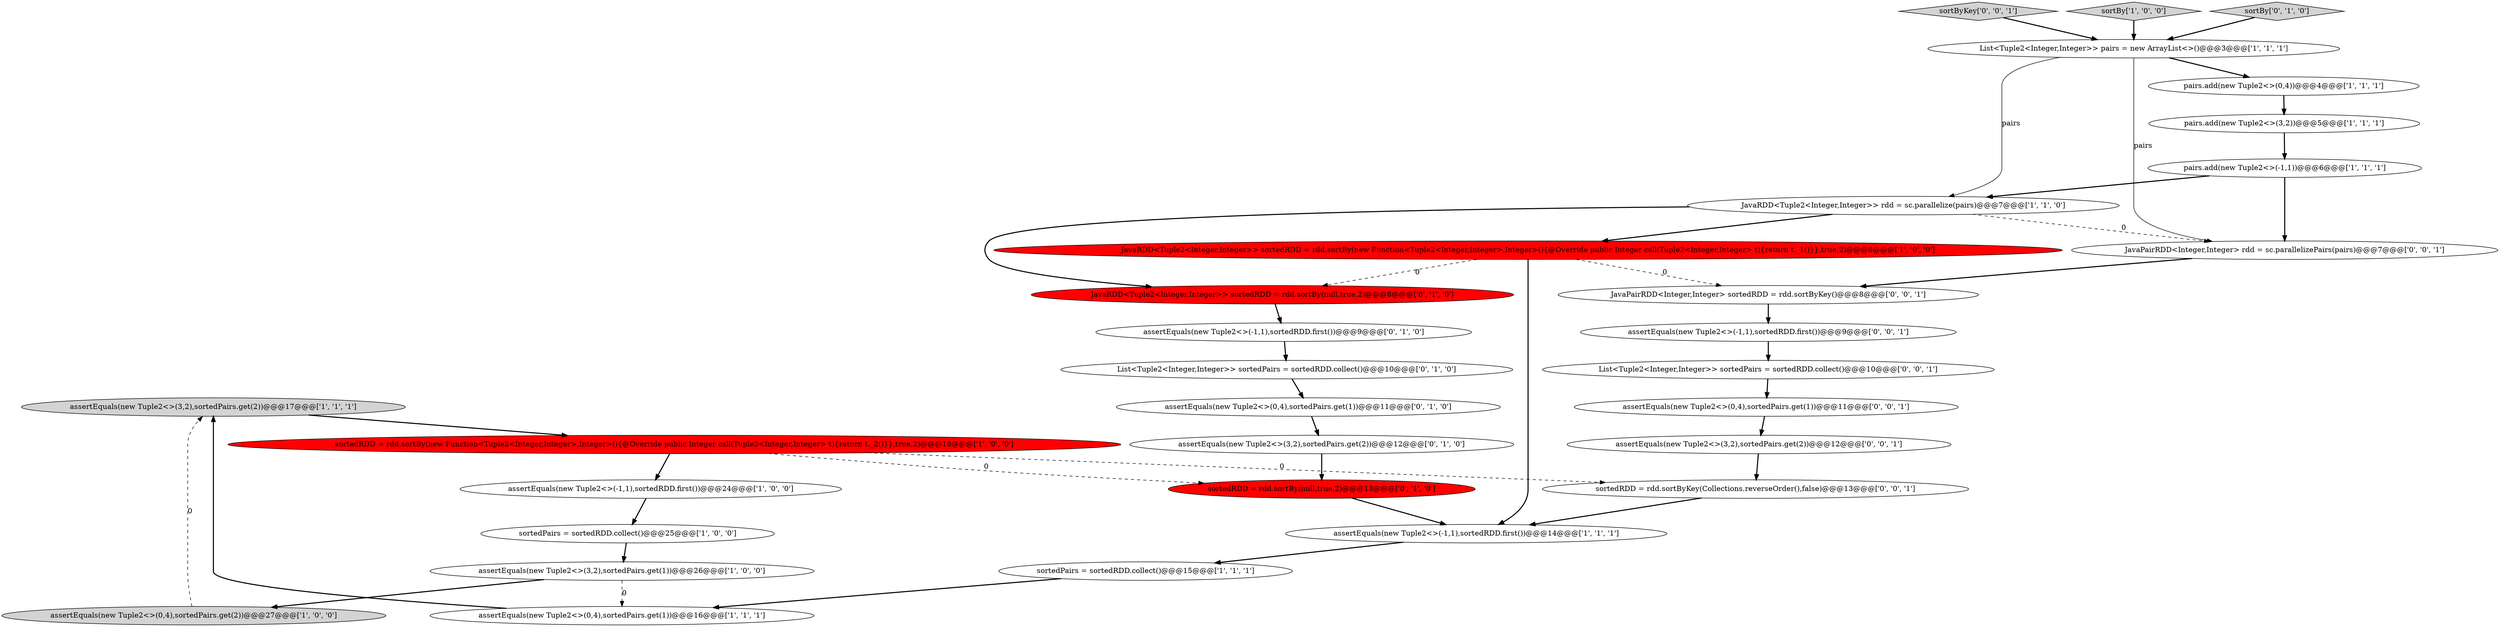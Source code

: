 digraph {
10 [style = filled, label = "assertEquals(new Tuple2<>(3,2),sortedPairs.get(2))@@@17@@@['1', '1', '1']", fillcolor = lightgray, shape = ellipse image = "AAA0AAABBB1BBB"];
21 [style = filled, label = "JavaRDD<Tuple2<Integer,Integer>> sortedRDD = rdd.sortBy(null,true,2)@@@8@@@['0', '1', '0']", fillcolor = red, shape = ellipse image = "AAA1AAABBB2BBB"];
26 [style = filled, label = "sortByKey['0', '0', '1']", fillcolor = lightgray, shape = diamond image = "AAA0AAABBB3BBB"];
7 [style = filled, label = "assertEquals(new Tuple2<>(-1,1),sortedRDD.first())@@@14@@@['1', '1', '1']", fillcolor = white, shape = ellipse image = "AAA0AAABBB1BBB"];
22 [style = filled, label = "assertEquals(new Tuple2<>(3,2),sortedPairs.get(2))@@@12@@@['0', '1', '0']", fillcolor = white, shape = ellipse image = "AAA0AAABBB2BBB"];
15 [style = filled, label = "sortBy['1', '0', '0']", fillcolor = lightgray, shape = diamond image = "AAA0AAABBB1BBB"];
23 [style = filled, label = "JavaPairRDD<Integer,Integer> sortedRDD = rdd.sortByKey()@@@8@@@['0', '0', '1']", fillcolor = white, shape = ellipse image = "AAA0AAABBB3BBB"];
1 [style = filled, label = "pairs.add(new Tuple2<>(3,2))@@@5@@@['1', '1', '1']", fillcolor = white, shape = ellipse image = "AAA0AAABBB1BBB"];
6 [style = filled, label = "pairs.add(new Tuple2<>(0,4))@@@4@@@['1', '1', '1']", fillcolor = white, shape = ellipse image = "AAA0AAABBB1BBB"];
3 [style = filled, label = "assertEquals(new Tuple2<>(-1,1),sortedRDD.first())@@@24@@@['1', '0', '0']", fillcolor = white, shape = ellipse image = "AAA0AAABBB1BBB"];
20 [style = filled, label = "sortBy['0', '1', '0']", fillcolor = lightgray, shape = diamond image = "AAA0AAABBB2BBB"];
12 [style = filled, label = "assertEquals(new Tuple2<>(0,4),sortedPairs.get(2))@@@27@@@['1', '0', '0']", fillcolor = lightgray, shape = ellipse image = "AAA0AAABBB1BBB"];
17 [style = filled, label = "assertEquals(new Tuple2<>(0,4),sortedPairs.get(1))@@@11@@@['0', '1', '0']", fillcolor = white, shape = ellipse image = "AAA0AAABBB2BBB"];
14 [style = filled, label = "JavaRDD<Tuple2<Integer,Integer>> sortedRDD = rdd.sortBy(new Function<Tuple2<Integer,Integer>,Integer>(){@Override public Integer call(Tuple2<Integer,Integer> t){return t._1()}},true,2)@@@8@@@['1', '0', '0']", fillcolor = red, shape = ellipse image = "AAA1AAABBB1BBB"];
13 [style = filled, label = "pairs.add(new Tuple2<>(-1,1))@@@6@@@['1', '1', '1']", fillcolor = white, shape = ellipse image = "AAA0AAABBB1BBB"];
25 [style = filled, label = "sortedRDD = rdd.sortByKey(Collections.reverseOrder(),false)@@@13@@@['0', '0', '1']", fillcolor = white, shape = ellipse image = "AAA0AAABBB3BBB"];
5 [style = filled, label = "sortedRDD = rdd.sortBy(new Function<Tuple2<Integer,Integer>,Integer>(){@Override public Integer call(Tuple2<Integer,Integer> t){return t._2()}},true,2)@@@18@@@['1', '0', '0']", fillcolor = red, shape = ellipse image = "AAA1AAABBB1BBB"];
0 [style = filled, label = "List<Tuple2<Integer,Integer>> pairs = new ArrayList<>()@@@3@@@['1', '1', '1']", fillcolor = white, shape = ellipse image = "AAA0AAABBB1BBB"];
9 [style = filled, label = "JavaRDD<Tuple2<Integer,Integer>> rdd = sc.parallelize(pairs)@@@7@@@['1', '1', '0']", fillcolor = white, shape = ellipse image = "AAA0AAABBB1BBB"];
29 [style = filled, label = "JavaPairRDD<Integer,Integer> rdd = sc.parallelizePairs(pairs)@@@7@@@['0', '0', '1']", fillcolor = white, shape = ellipse image = "AAA0AAABBB3BBB"];
16 [style = filled, label = "List<Tuple2<Integer,Integer>> sortedPairs = sortedRDD.collect()@@@10@@@['0', '1', '0']", fillcolor = white, shape = ellipse image = "AAA0AAABBB2BBB"];
19 [style = filled, label = "sortedRDD = rdd.sortBy(null,true,2)@@@13@@@['0', '1', '0']", fillcolor = red, shape = ellipse image = "AAA1AAABBB2BBB"];
24 [style = filled, label = "assertEquals(new Tuple2<>(3,2),sortedPairs.get(2))@@@12@@@['0', '0', '1']", fillcolor = white, shape = ellipse image = "AAA0AAABBB3BBB"];
11 [style = filled, label = "sortedPairs = sortedRDD.collect()@@@15@@@['1', '1', '1']", fillcolor = white, shape = ellipse image = "AAA0AAABBB1BBB"];
30 [style = filled, label = "List<Tuple2<Integer,Integer>> sortedPairs = sortedRDD.collect()@@@10@@@['0', '0', '1']", fillcolor = white, shape = ellipse image = "AAA0AAABBB3BBB"];
4 [style = filled, label = "sortedPairs = sortedRDD.collect()@@@25@@@['1', '0', '0']", fillcolor = white, shape = ellipse image = "AAA0AAABBB1BBB"];
18 [style = filled, label = "assertEquals(new Tuple2<>(-1,1),sortedRDD.first())@@@9@@@['0', '1', '0']", fillcolor = white, shape = ellipse image = "AAA0AAABBB2BBB"];
8 [style = filled, label = "assertEquals(new Tuple2<>(3,2),sortedPairs.get(1))@@@26@@@['1', '0', '0']", fillcolor = white, shape = ellipse image = "AAA0AAABBB1BBB"];
28 [style = filled, label = "assertEquals(new Tuple2<>(0,4),sortedPairs.get(1))@@@11@@@['0', '0', '1']", fillcolor = white, shape = ellipse image = "AAA0AAABBB3BBB"];
27 [style = filled, label = "assertEquals(new Tuple2<>(-1,1),sortedRDD.first())@@@9@@@['0', '0', '1']", fillcolor = white, shape = ellipse image = "AAA0AAABBB3BBB"];
2 [style = filled, label = "assertEquals(new Tuple2<>(0,4),sortedPairs.get(1))@@@16@@@['1', '1', '1']", fillcolor = white, shape = ellipse image = "AAA0AAABBB1BBB"];
12->10 [style = dashed, label="0"];
5->3 [style = bold, label=""];
7->11 [style = bold, label=""];
0->29 [style = solid, label="pairs"];
23->27 [style = bold, label=""];
22->19 [style = bold, label=""];
0->6 [style = bold, label=""];
27->30 [style = bold, label=""];
20->0 [style = bold, label=""];
0->9 [style = solid, label="pairs"];
5->25 [style = dashed, label="0"];
8->2 [style = dashed, label="0"];
16->17 [style = bold, label=""];
29->23 [style = bold, label=""];
17->22 [style = bold, label=""];
2->10 [style = bold, label=""];
25->7 [style = bold, label=""];
3->4 [style = bold, label=""];
1->13 [style = bold, label=""];
21->18 [style = bold, label=""];
11->2 [style = bold, label=""];
14->7 [style = bold, label=""];
6->1 [style = bold, label=""];
13->29 [style = bold, label=""];
26->0 [style = bold, label=""];
14->23 [style = dashed, label="0"];
30->28 [style = bold, label=""];
10->5 [style = bold, label=""];
9->29 [style = dashed, label="0"];
24->25 [style = bold, label=""];
15->0 [style = bold, label=""];
9->21 [style = bold, label=""];
9->14 [style = bold, label=""];
28->24 [style = bold, label=""];
4->8 [style = bold, label=""];
14->21 [style = dashed, label="0"];
13->9 [style = bold, label=""];
5->19 [style = dashed, label="0"];
19->7 [style = bold, label=""];
8->12 [style = bold, label=""];
18->16 [style = bold, label=""];
}

